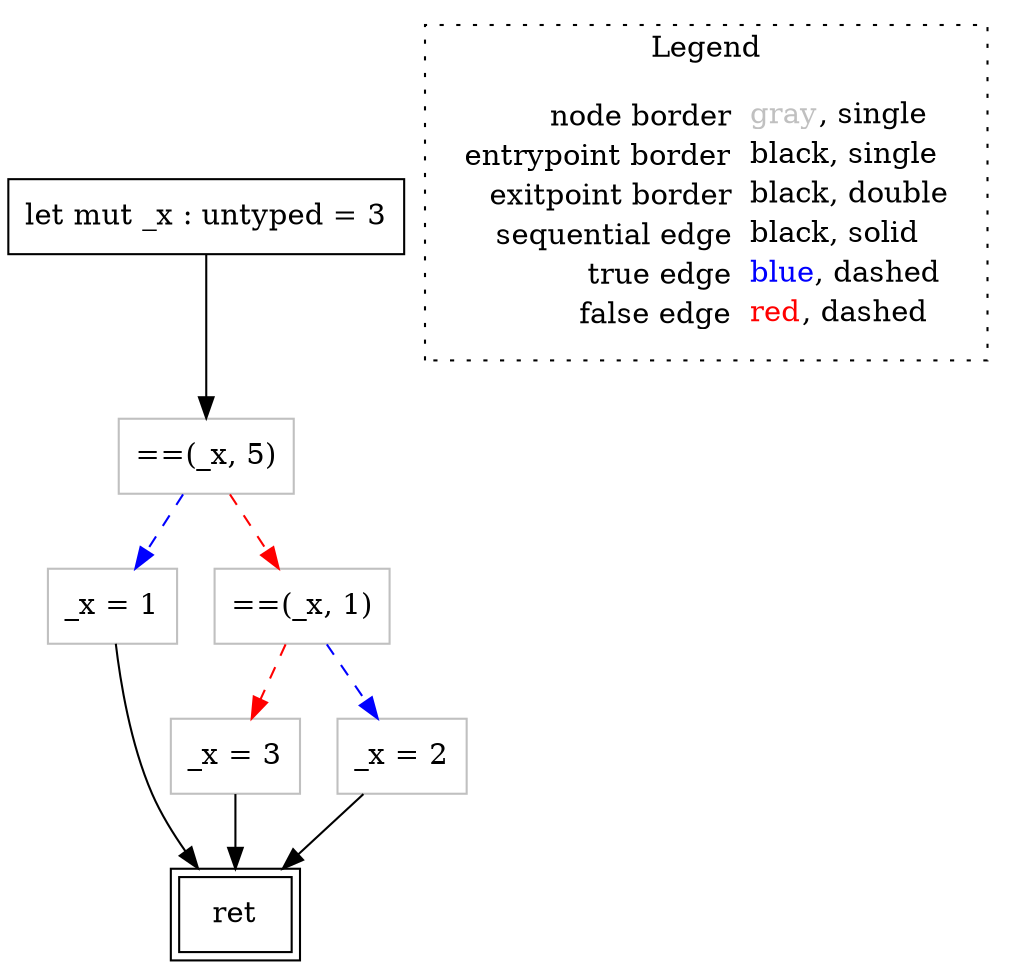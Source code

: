digraph {
	"node0" [shape="rect",color="black",label=<let mut _x : untyped = 3>];
	"node1" [shape="rect",color="gray",label=<_x = 1>];
	"node2" [shape="rect",color="gray",label=<_x = 3>];
	"node3" [shape="rect",color="gray",label=<==(_x, 1)>];
	"node4" [shape="rect",color="gray",label=<_x = 2>];
	"node5" [shape="rect",color="gray",label=<==(_x, 5)>];
	"node6" [shape="rect",color="black",peripheries="2",label=<ret>];
	"node1" -> "node6" [color="black"];
	"node2" -> "node6" [color="black"];
	"node3" -> "node2" [color="red",style="dashed"];
	"node3" -> "node4" [color="blue",style="dashed"];
	"node0" -> "node5" [color="black"];
	"node4" -> "node6" [color="black"];
	"node5" -> "node1" [color="blue",style="dashed"];
	"node5" -> "node3" [color="red",style="dashed"];
subgraph cluster_legend {
	label="Legend";
	style=dotted;
	node [shape=plaintext];
	"legend" [label=<<table border="0" cellpadding="2" cellspacing="0" cellborder="0"><tr><td align="right">node border&nbsp;</td><td align="left"><font color="gray">gray</font>, single</td></tr><tr><td align="right">entrypoint border&nbsp;</td><td align="left"><font color="black">black</font>, single</td></tr><tr><td align="right">exitpoint border&nbsp;</td><td align="left"><font color="black">black</font>, double</td></tr><tr><td align="right">sequential edge&nbsp;</td><td align="left"><font color="black">black</font>, solid</td></tr><tr><td align="right">true edge&nbsp;</td><td align="left"><font color="blue">blue</font>, dashed</td></tr><tr><td align="right">false edge&nbsp;</td><td align="left"><font color="red">red</font>, dashed</td></tr></table>>];
}

}
